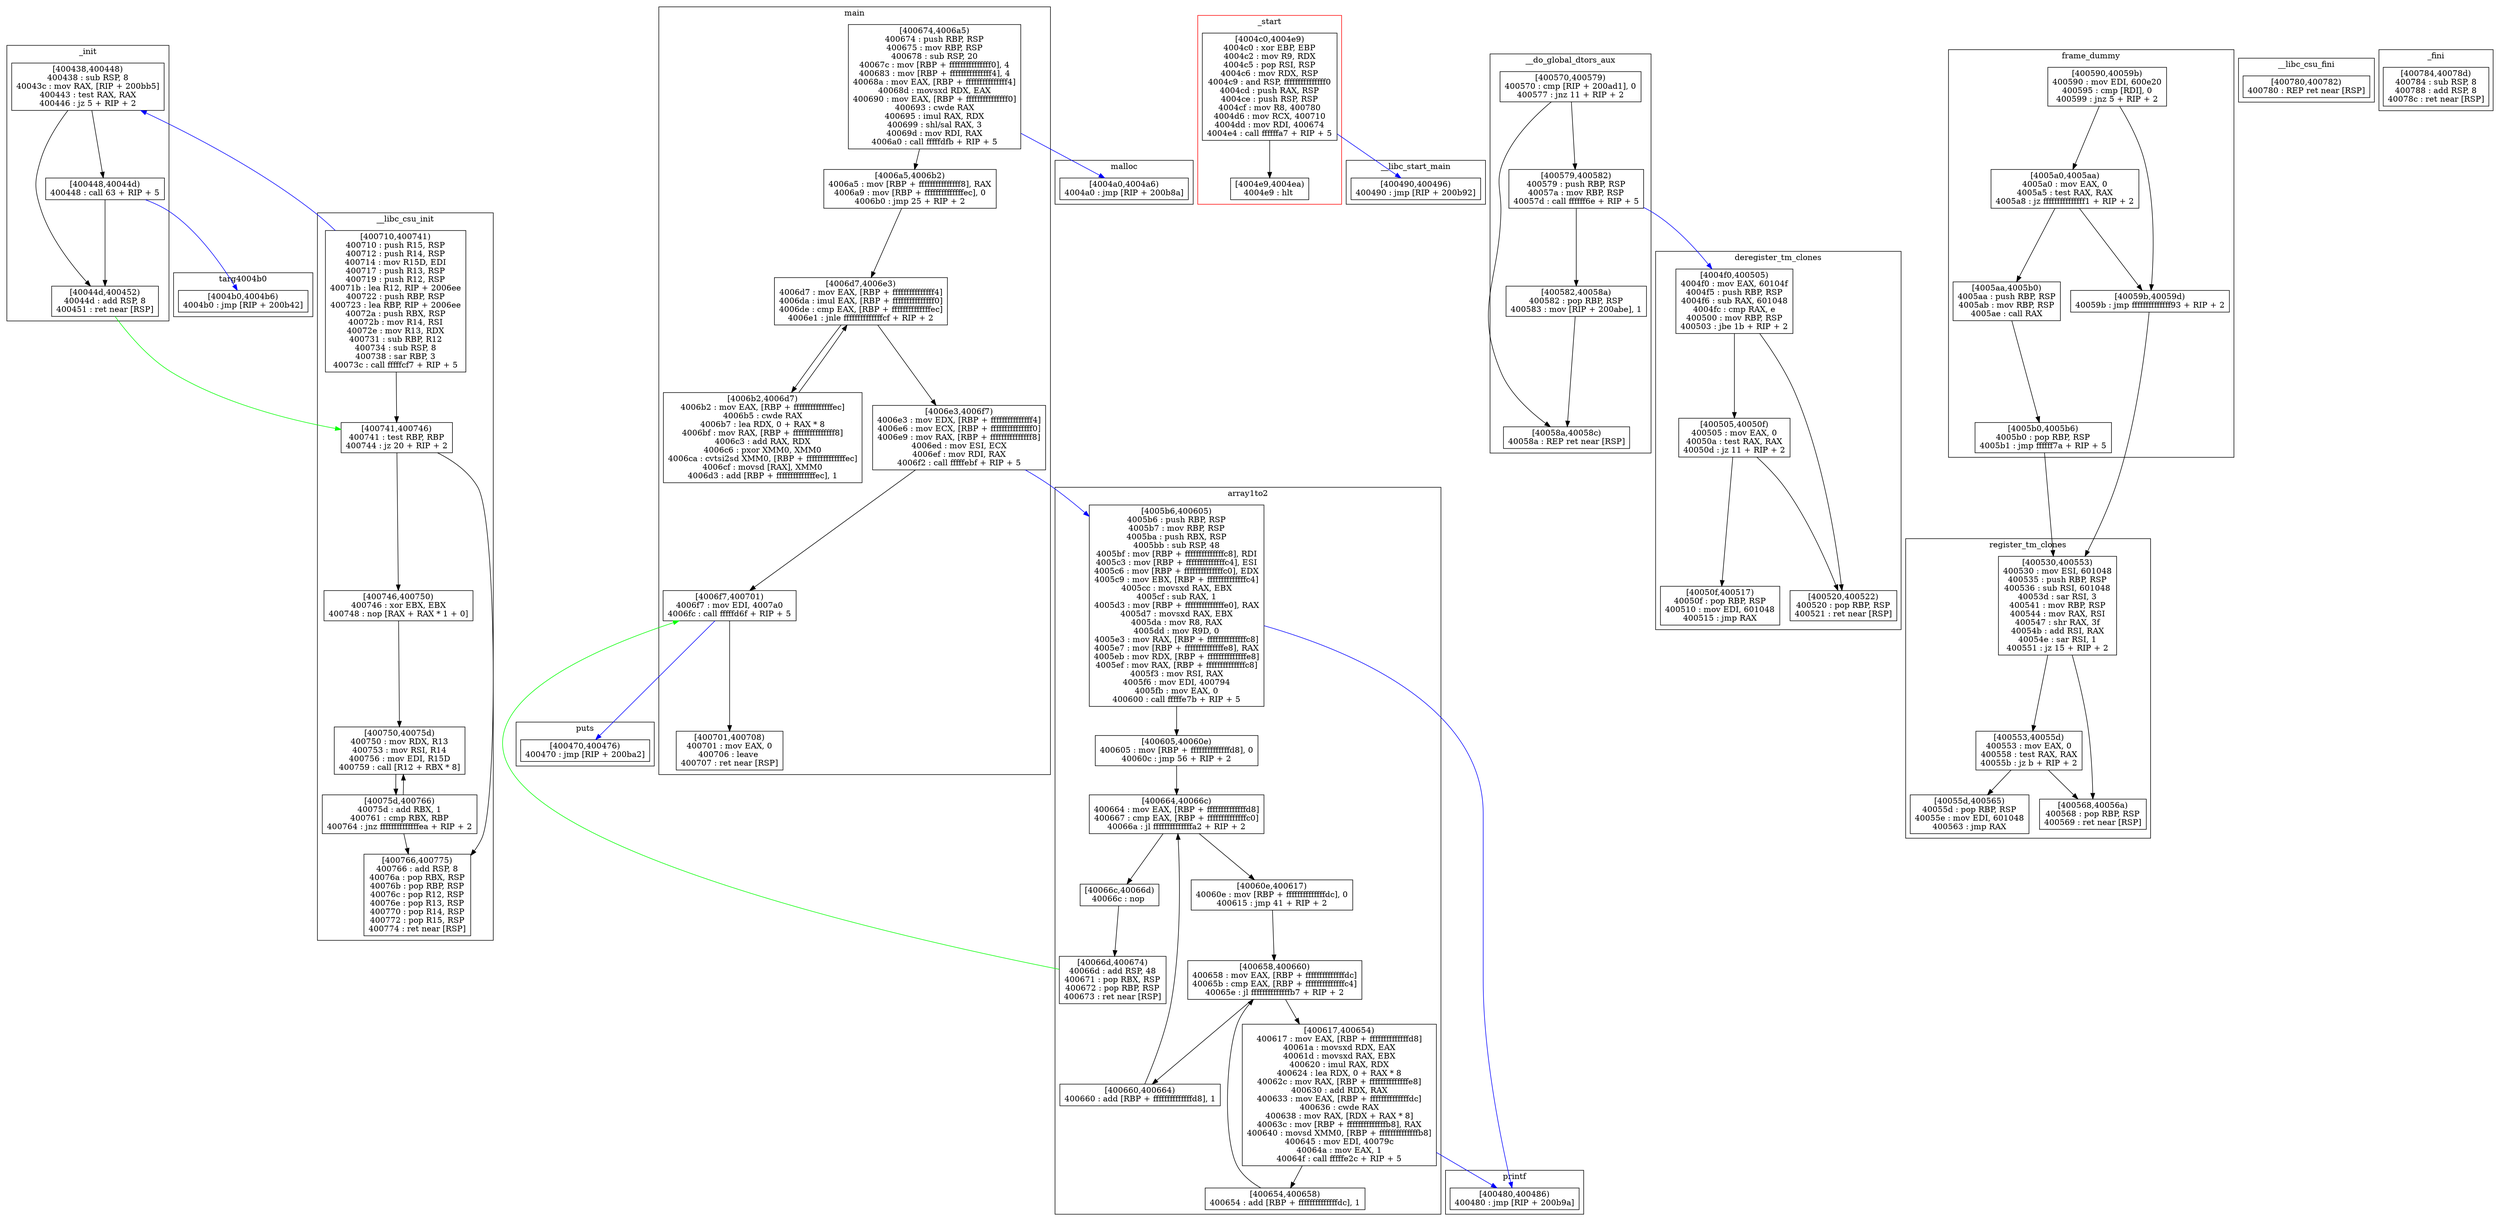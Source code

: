 digraph G{
	 subgraph cluster_1 {
		 label="_init"
		 shape=box
		 color=black
		"400438"[shape=box,label="[400438,400448)\n400438 : sub RSP, 8\n40043c : mov RAX, [RIP + 200bb5]\n400443 : test RAX, RAX\n400446 : jz 5 + RIP + 2"];
		"400448"[shape=box,label="[400448,40044d)\n400448 : call 63 + RIP + 5"];
		"40044d"[shape=box,label="[40044d,400452)\n40044d : add RSP, 8\n400451 : ret near [RSP]"];
	}
	"400438" -> "40044d"
	"400438" -> "400448"
	"400448" -> "4004b0" [color=blue]
	"400448" -> "40044d"
	"40044d" -> "400741" [color=green]

	 subgraph cluster_2 {
		 label="puts"
		 shape=box
		 color=black
		"400470"[shape=box,label="[400470,400476)\n400470 : jmp [RIP + 200ba2]"];
	}

	 subgraph cluster_3 {
		 label="printf"
		 shape=box
		 color=black
		"400480"[shape=box,label="[400480,400486)\n400480 : jmp [RIP + 200b9a]"];
	}

	 subgraph cluster_4 {
		 label="__libc_start_main"
		 shape=box
		 color=black
		"400490"[shape=box,label="[400490,400496)\n400490 : jmp [RIP + 200b92]"];
	}

	 subgraph cluster_5 {
		 label="malloc"
		 shape=box
		 color=black
		"4004a0"[shape=box,label="[4004a0,4004a6)\n4004a0 : jmp [RIP + 200b8a]"];
	}

	 subgraph cluster_6 {
		 label="targ4004b0"
		 shape=box
		 color=black
		"4004b0"[shape=box,label="[4004b0,4004b6)\n4004b0 : jmp [RIP + 200b42]"];
	}

	 subgraph cluster_7 {
		 label="_start"
		 shape=box
		 color=red
		"4004c0"[shape=box,label="[4004c0,4004e9)\n4004c0 : xor EBP, EBP\n4004c2 : mov R9, RDX\n4004c5 : pop RSI, RSP\n4004c6 : mov RDX, RSP\n4004c9 : and RSP, fffffffffffffff0\n4004cd : push RAX, RSP\n4004ce : push RSP, RSP\n4004cf : mov R8, 400780\n4004d6 : mov RCX, 400710\n4004dd : mov RDI, 400674\n4004e4 : call ffffffa7 + RIP + 5"];
		"4004e9"[shape=box,label="[4004e9,4004ea)\n4004e9 : hlt "];
	}
	"4004c0" -> "400490" [color=blue]
	"4004c0" -> "4004e9"

	 subgraph cluster_8 {
		 label="deregister_tm_clones"
		 shape=box
		 color=black
		"4004f0"[shape=box,label="[4004f0,400505)\n4004f0 : mov EAX, 60104f\n4004f5 : push RBP, RSP\n4004f6 : sub RAX, 601048\n4004fc : cmp RAX, e\n400500 : mov RBP, RSP\n400503 : jbe 1b + RIP + 2"];
		"400505"[shape=box,label="[400505,40050f)\n400505 : mov EAX, 0\n40050a : test RAX, RAX\n40050d : jz 11 + RIP + 2"];
		"40050f"[shape=box,label="[40050f,400517)\n40050f : pop RBP, RSP\n400510 : mov EDI, 601048\n400515 : jmp RAX"];
		"400520"[shape=box,label="[400520,400522)\n400520 : pop RBP, RSP\n400521 : ret near [RSP]"];
	}
	"4004f0" -> "400520"
	"4004f0" -> "400505"
	"400505" -> "400520"
	"400505" -> "40050f"

	 subgraph cluster_9 {
		 label="register_tm_clones"
		 shape=box
		 color=black
		"400530"[shape=box,label="[400530,400553)\n400530 : mov ESI, 601048\n400535 : push RBP, RSP\n400536 : sub RSI, 601048\n40053d : sar RSI, 3\n400541 : mov RBP, RSP\n400544 : mov RAX, RSI\n400547 : shr RAX, 3f\n40054b : add RSI, RAX\n40054e : sar RSI, 1\n400551 : jz 15 + RIP + 2"];
		"400553"[shape=box,label="[400553,40055d)\n400553 : mov EAX, 0\n400558 : test RAX, RAX\n40055b : jz b + RIP + 2"];
		"40055d"[shape=box,label="[40055d,400565)\n40055d : pop RBP, RSP\n40055e : mov EDI, 601048\n400563 : jmp RAX"];
		"400568"[shape=box,label="[400568,40056a)\n400568 : pop RBP, RSP\n400569 : ret near [RSP]"];
	}
	"400530" -> "400568"
	"400530" -> "400553"
	"400553" -> "400568"
	"400553" -> "40055d"

	 subgraph cluster_10 {
		 label="__do_global_dtors_aux"
		 shape=box
		 color=black
		"400570"[shape=box,label="[400570,400579)\n400570 : cmp [RIP + 200ad1], 0\n400577 : jnz 11 + RIP + 2"];
		"400579"[shape=box,label="[400579,400582)\n400579 : push RBP, RSP\n40057a : mov RBP, RSP\n40057d : call ffffff6e + RIP + 5"];
		"400582"[shape=box,label="[400582,40058a)\n400582 : pop RBP, RSP\n400583 : mov [RIP + 200abe], 1"];
		"40058a"[shape=box,label="[40058a,40058c)\n40058a : REP ret near [RSP]"];
	}
	"400570" -> "40058a"
	"400570" -> "400579"
	"400579" -> "4004f0" [color=blue]
	"400579" -> "400582"
	"400582" -> "40058a"

	 subgraph cluster_11 {
		 label="frame_dummy"
		 shape=box
		 color=black
		"400590"[shape=box,label="[400590,40059b)\n400590 : mov EDI, 600e20\n400595 : cmp [RDI], 0\n400599 : jnz 5 + RIP + 2"];
		"40059b"[shape=box,label="[40059b,40059d)\n40059b : jmp ffffffffffffff93 + RIP + 2"];
		"4005a0"[shape=box,label="[4005a0,4005aa)\n4005a0 : mov EAX, 0\n4005a5 : test RAX, RAX\n4005a8 : jz fffffffffffffff1 + RIP + 2"];
		"4005aa"[shape=box,label="[4005aa,4005b0)\n4005aa : push RBP, RSP\n4005ab : mov RBP, RSP\n4005ae : call RAX"];
		"4005b0"[shape=box,label="[4005b0,4005b6)\n4005b0 : pop RBP, RSP\n4005b1 : jmp ffffff7a + RIP + 5"];
	}
	"400590" -> "4005a0"
	"400590" -> "40059b"
	"40059b" -> "400530"
	"4005a0" -> "40059b"
	"4005a0" -> "4005aa"
	"4005aa" -> "4005b0"
	"4005b0" -> "400530"

	 subgraph cluster_12 {
		 label="array1to2"
		 shape=box
		 color=black
		"4005b6"[shape=box,label="[4005b6,400605)\n4005b6 : push RBP, RSP\n4005b7 : mov RBP, RSP\n4005ba : push RBX, RSP\n4005bb : sub RSP, 48\n4005bf : mov [RBP + ffffffffffffffc8], RDI\n4005c3 : mov [RBP + ffffffffffffffc4], ESI\n4005c6 : mov [RBP + ffffffffffffffc0], EDX\n4005c9 : mov EBX, [RBP + ffffffffffffffc4]\n4005cc : movsxd RAX, EBX\n4005cf : sub RAX, 1\n4005d3 : mov [RBP + ffffffffffffffe0], RAX\n4005d7 : movsxd RAX, EBX\n4005da : mov R8, RAX\n4005dd : mov R9D, 0\n4005e3 : mov RAX, [RBP + ffffffffffffffc8]\n4005e7 : mov [RBP + ffffffffffffffe8], RAX\n4005eb : mov RDX, [RBP + ffffffffffffffe8]\n4005ef : mov RAX, [RBP + ffffffffffffffc8]\n4005f3 : mov RSI, RAX\n4005f6 : mov EDI, 400794\n4005fb : mov EAX, 0\n400600 : call fffffe7b + RIP + 5"];
		"400605"[shape=box,label="[400605,40060e)\n400605 : mov [RBP + ffffffffffffffd8], 0\n40060c : jmp 56 + RIP + 2"];
		"40060e"[shape=box,label="[40060e,400617)\n40060e : mov [RBP + ffffffffffffffdc], 0\n400615 : jmp 41 + RIP + 2"];
		"400617"[shape=box,label="[400617,400654)\n400617 : mov EAX, [RBP + ffffffffffffffd8]\n40061a : movsxd RDX, EAX\n40061d : movsxd RAX, EBX\n400620 : imul RAX, RDX\n400624 : lea RDX, 0 + RAX * 8\n40062c : mov RAX, [RBP + ffffffffffffffe8]\n400630 : add RDX, RAX\n400633 : mov EAX, [RBP + ffffffffffffffdc]\n400636 : cwde RAX\n400638 : mov RAX, [RDX + RAX * 8]\n40063c : mov [RBP + ffffffffffffffb8], RAX\n400640 : movsd XMM0, [RBP + ffffffffffffffb8]\n400645 : mov EDI, 40079c\n40064a : mov EAX, 1\n40064f : call fffffe2c + RIP + 5"];
		"400654"[shape=box,label="[400654,400658)\n400654 : add [RBP + ffffffffffffffdc], 1"];
		"400658"[shape=box,label="[400658,400660)\n400658 : mov EAX, [RBP + ffffffffffffffdc]\n40065b : cmp EAX, [RBP + ffffffffffffffc4]\n40065e : jl ffffffffffffffb7 + RIP + 2"];
		"400660"[shape=box,label="[400660,400664)\n400660 : add [RBP + ffffffffffffffd8], 1"];
		"400664"[shape=box,label="[400664,40066c)\n400664 : mov EAX, [RBP + ffffffffffffffd8]\n400667 : cmp EAX, [RBP + ffffffffffffffc0]\n40066a : jl ffffffffffffffa2 + RIP + 2"];
		"40066c"[shape=box,label="[40066c,40066d)\n40066c : nop "];
		"40066d"[shape=box,label="[40066d,400674)\n40066d : add RSP, 48\n400671 : pop RBX, RSP\n400672 : pop RBP, RSP\n400673 : ret near [RSP]"];
	}
	"4005b6" -> "400480" [color=blue]
	"4005b6" -> "400605"
	"400605" -> "400664"
	"40060e" -> "400658"
	"400617" -> "400480" [color=blue]
	"400617" -> "400654"
	"400654" -> "400658"
	"400658" -> "400617"
	"400658" -> "400660"
	"400660" -> "400664"
	"400664" -> "40060e"
	"400664" -> "40066c"
	"40066c" -> "40066d"
	"40066d" -> "4006f7" [color=green]

	 subgraph cluster_13 {
		 label="main"
		 shape=box
		 color=black
		"400674"[shape=box,label="[400674,4006a5)\n400674 : push RBP, RSP\n400675 : mov RBP, RSP\n400678 : sub RSP, 20\n40067c : mov [RBP + fffffffffffffff0], 4\n400683 : mov [RBP + fffffffffffffff4], 4\n40068a : mov EAX, [RBP + fffffffffffffff4]\n40068d : movsxd RDX, EAX\n400690 : mov EAX, [RBP + fffffffffffffff0]\n400693 : cwde RAX\n400695 : imul RAX, RDX\n400699 : shl/sal RAX, 3\n40069d : mov RDI, RAX\n4006a0 : call fffffdfb + RIP + 5"];
		"4006a5"[shape=box,label="[4006a5,4006b2)\n4006a5 : mov [RBP + fffffffffffffff8], RAX\n4006a9 : mov [RBP + ffffffffffffffec], 0\n4006b0 : jmp 25 + RIP + 2"];
		"4006b2"[shape=box,label="[4006b2,4006d7)\n4006b2 : mov EAX, [RBP + ffffffffffffffec]\n4006b5 : cwde RAX\n4006b7 : lea RDX, 0 + RAX * 8\n4006bf : mov RAX, [RBP + fffffffffffffff8]\n4006c3 : add RAX, RDX\n4006c6 : pxor XMM0, XMM0\n4006ca : cvtsi2sd XMM0, [RBP + ffffffffffffffec]\n4006cf : movsd [RAX], XMM0\n4006d3 : add [RBP + ffffffffffffffec], 1"];
		"4006d7"[shape=box,label="[4006d7,4006e3)\n4006d7 : mov EAX, [RBP + fffffffffffffff4]\n4006da : imul EAX, [RBP + fffffffffffffff0]\n4006de : cmp EAX, [RBP + ffffffffffffffec]\n4006e1 : jnle ffffffffffffffcf + RIP + 2"];
		"4006e3"[shape=box,label="[4006e3,4006f7)\n4006e3 : mov EDX, [RBP + fffffffffffffff4]\n4006e6 : mov ECX, [RBP + fffffffffffffff0]\n4006e9 : mov RAX, [RBP + fffffffffffffff8]\n4006ed : mov ESI, ECX\n4006ef : mov RDI, RAX\n4006f2 : call fffffebf + RIP + 5"];
		"4006f7"[shape=box,label="[4006f7,400701)\n4006f7 : mov EDI, 4007a0\n4006fc : call fffffd6f + RIP + 5"];
		"400701"[shape=box,label="[400701,400708)\n400701 : mov EAX, 0\n400706 : leave \n400707 : ret near [RSP]"];
	}
	"400674" -> "4004a0" [color=blue]
	"400674" -> "4006a5"
	"4006a5" -> "4006d7"
	"4006b2" -> "4006d7"
	"4006d7" -> "4006b2"
	"4006d7" -> "4006e3"
	"4006e3" -> "4005b6" [color=blue]
	"4006e3" -> "4006f7"
	"4006f7" -> "400470" [color=blue]
	"4006f7" -> "400701"

	 subgraph cluster_14 {
		 label="__libc_csu_init"
		 shape=box
		 color=black
		"400710"[shape=box,label="[400710,400741)\n400710 : push R15, RSP\n400712 : push R14, RSP\n400714 : mov R15D, EDI\n400717 : push R13, RSP\n400719 : push R12, RSP\n40071b : lea R12, RIP + 2006ee\n400722 : push RBP, RSP\n400723 : lea RBP, RIP + 2006ee\n40072a : push RBX, RSP\n40072b : mov R14, RSI\n40072e : mov R13, RDX\n400731 : sub RBP, R12\n400734 : sub RSP, 8\n400738 : sar RBP, 3\n40073c : call fffffcf7 + RIP + 5"];
		"400741"[shape=box,label="[400741,400746)\n400741 : test RBP, RBP\n400744 : jz 20 + RIP + 2"];
		"400746"[shape=box,label="[400746,400750)\n400746 : xor EBX, EBX\n400748 : nop [RAX + RAX * 1 + 0]"];
		"400750"[shape=box,label="[400750,40075d)\n400750 : mov RDX, R13\n400753 : mov RSI, R14\n400756 : mov EDI, R15D\n400759 : call [R12 + RBX * 8]"];
		"40075d"[shape=box,label="[40075d,400766)\n40075d : add RBX, 1\n400761 : cmp RBX, RBP\n400764 : jnz ffffffffffffffea + RIP + 2"];
		"400766"[shape=box,label="[400766,400775)\n400766 : add RSP, 8\n40076a : pop RBX, RSP\n40076b : pop RBP, RSP\n40076c : pop R12, RSP\n40076e : pop R13, RSP\n400770 : pop R14, RSP\n400772 : pop R15, RSP\n400774 : ret near [RSP]"];
	}
	"400710" -> "400438" [color=blue]
	"400710" -> "400741"
	"400741" -> "400766"
	"400741" -> "400746"
	"400746" -> "400750"
	"400750" -> "40075d"
	"40075d" -> "400750"
	"40075d" -> "400766"

	 subgraph cluster_15 {
		 label="__libc_csu_fini"
		 shape=box
		 color=black
		"400780"[shape=box,label="[400780,400782)\n400780 : REP ret near [RSP]"];
	}

	 subgraph cluster_16 {
		 label="_fini"
		 shape=box
		 color=black
		"400784"[shape=box,label="[400784,40078d)\n400784 : sub RSP, 8\n400788 : add RSP, 8\n40078c : ret near [RSP]"];
	}

}
